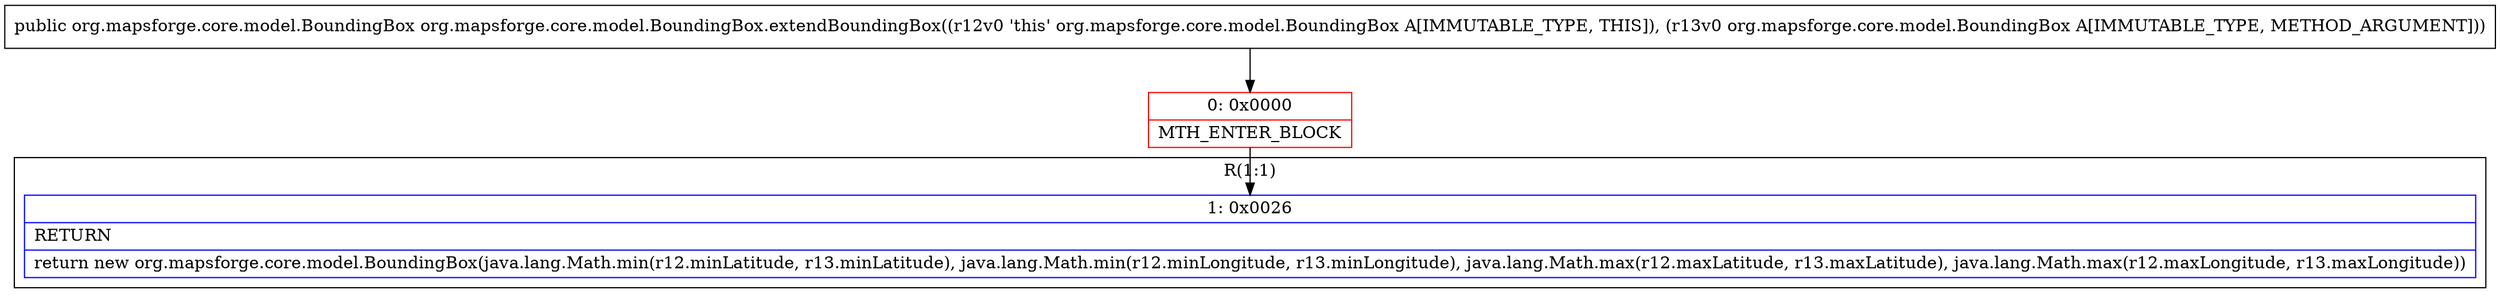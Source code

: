 digraph "CFG fororg.mapsforge.core.model.BoundingBox.extendBoundingBox(Lorg\/mapsforge\/core\/model\/BoundingBox;)Lorg\/mapsforge\/core\/model\/BoundingBox;" {
subgraph cluster_Region_684052272 {
label = "R(1:1)";
node [shape=record,color=blue];
Node_1 [shape=record,label="{1\:\ 0x0026|RETURN\l|return new org.mapsforge.core.model.BoundingBox(java.lang.Math.min(r12.minLatitude, r13.minLatitude), java.lang.Math.min(r12.minLongitude, r13.minLongitude), java.lang.Math.max(r12.maxLatitude, r13.maxLatitude), java.lang.Math.max(r12.maxLongitude, r13.maxLongitude))\l}"];
}
Node_0 [shape=record,color=red,label="{0\:\ 0x0000|MTH_ENTER_BLOCK\l}"];
MethodNode[shape=record,label="{public org.mapsforge.core.model.BoundingBox org.mapsforge.core.model.BoundingBox.extendBoundingBox((r12v0 'this' org.mapsforge.core.model.BoundingBox A[IMMUTABLE_TYPE, THIS]), (r13v0 org.mapsforge.core.model.BoundingBox A[IMMUTABLE_TYPE, METHOD_ARGUMENT])) }"];
MethodNode -> Node_0;
Node_0 -> Node_1;
}

